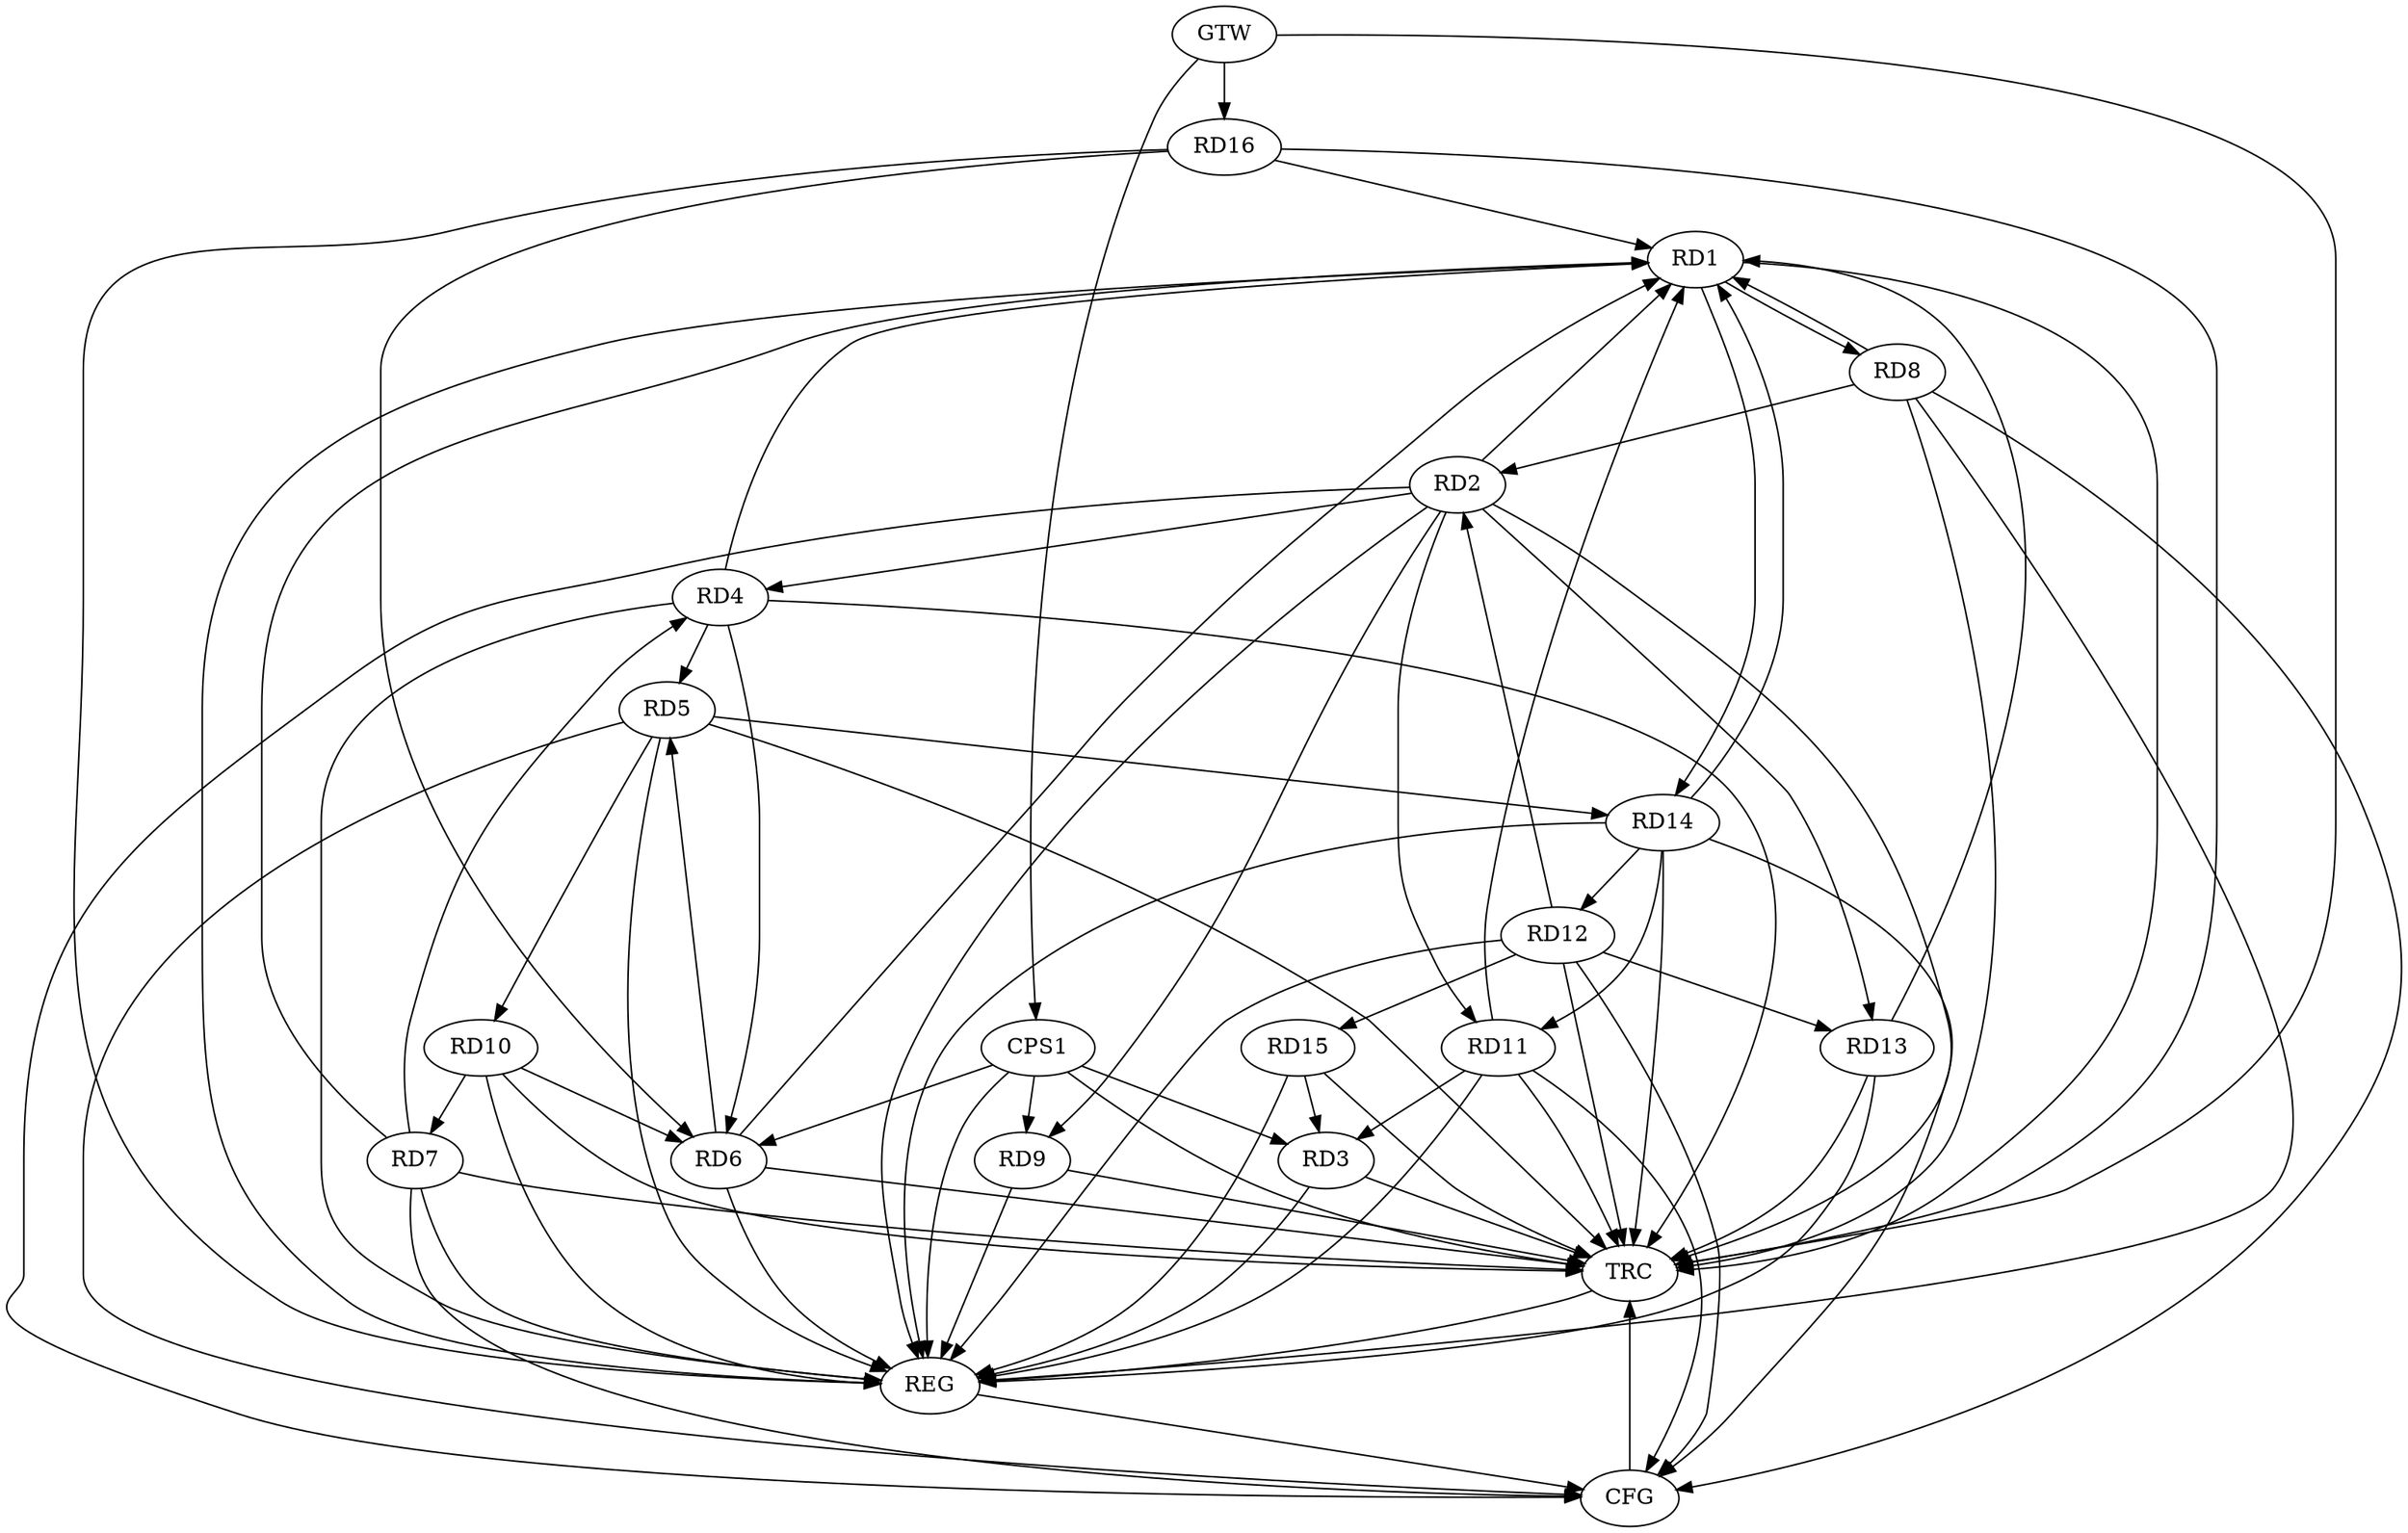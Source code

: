 strict digraph G {
  RD1 [ label="RD1" ];
  RD2 [ label="RD2" ];
  RD3 [ label="RD3" ];
  RD4 [ label="RD4" ];
  RD5 [ label="RD5" ];
  RD6 [ label="RD6" ];
  RD7 [ label="RD7" ];
  RD8 [ label="RD8" ];
  RD9 [ label="RD9" ];
  RD10 [ label="RD10" ];
  RD11 [ label="RD11" ];
  RD12 [ label="RD12" ];
  RD13 [ label="RD13" ];
  RD14 [ label="RD14" ];
  RD15 [ label="RD15" ];
  RD16 [ label="RD16" ];
  CPS1 [ label="CPS1" ];
  GTW [ label="GTW" ];
  REG [ label="REG" ];
  CFG [ label="CFG" ];
  TRC [ label="TRC" ];
  RD4 -> RD1;
  RD6 -> RD1;
  RD1 -> RD8;
  RD1 -> RD14;
  RD14 -> RD1;
  RD16 -> RD1;
  RD2 -> RD4;
  RD8 -> RD2;
  RD2 -> RD9;
  RD2 -> RD11;
  RD12 -> RD2;
  RD2 -> RD13;
  RD11 -> RD3;
  RD15 -> RD3;
  RD4 -> RD5;
  RD4 -> RD6;
  RD7 -> RD4;
  RD6 -> RD5;
  RD5 -> RD10;
  RD5 -> RD14;
  RD10 -> RD6;
  RD16 -> RD6;
  RD10 -> RD7;
  RD14 -> RD11;
  RD12 -> RD13;
  RD14 -> RD12;
  RD12 -> RD15;
  CPS1 -> RD3;
  CPS1 -> RD9;
  CPS1 -> RD6;
  GTW -> RD16;
  GTW -> CPS1;
  RD1 -> REG;
  RD2 -> REG;
  RD3 -> REG;
  RD4 -> REG;
  RD5 -> REG;
  RD6 -> REG;
  RD7 -> REG;
  RD8 -> REG;
  RD9 -> REG;
  RD10 -> REG;
  RD11 -> REG;
  RD12 -> REG;
  RD13 -> REG;
  RD14 -> REG;
  RD15 -> REG;
  RD16 -> REG;
  CPS1 -> REG;
  RD14 -> CFG;
  RD11 -> CFG;
  RD2 -> CFG;
  RD8 -> CFG;
  RD5 -> CFG;
  RD7 -> CFG;
  RD12 -> CFG;
  REG -> CFG;
  RD1 -> TRC;
  RD2 -> TRC;
  RD3 -> TRC;
  RD4 -> TRC;
  RD5 -> TRC;
  RD6 -> TRC;
  RD7 -> TRC;
  RD8 -> TRC;
  RD9 -> TRC;
  RD10 -> TRC;
  RD11 -> TRC;
  RD12 -> TRC;
  RD13 -> TRC;
  RD14 -> TRC;
  RD15 -> TRC;
  RD16 -> TRC;
  CPS1 -> TRC;
  GTW -> TRC;
  CFG -> TRC;
  TRC -> REG;
  RD8 -> RD1;
  RD2 -> RD1;
  RD11 -> RD1;
  RD7 -> RD1;
  RD13 -> RD1;
}
